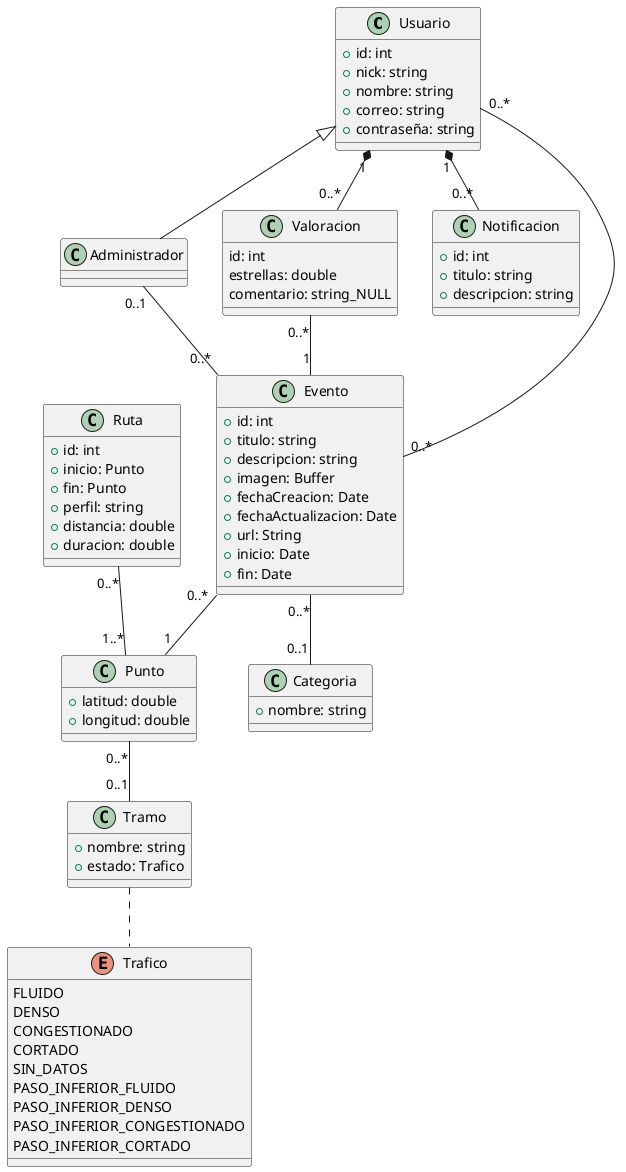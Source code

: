 @startuml Events_Valencia

class Usuario {
    + id: int
    + nick: string
    + nombre: string
    + correo: string
    + contraseña: string
}

class Administrador extends Usuario {

}

class Valoracion {
    id: int
    estrellas: double
    comentario: string_NULL
}

class Notificacion {
    + id: int
    + titulo: string
    + descripcion: string
}

class Evento {
    + id: int
    + titulo: string
    + descripcion: string 
    + imagen: Buffer
    + fechaCreacion: Date
    + fechaActualizacion: Date
    + url: String
    + inicio: Date
    + fin: Date
}

class Punto {
    + latitud: double
    + longitud: double
}

class Categoria {
    + nombre: string
}

class Tramo {
    + nombre: string
    + estado: Trafico
}

class Ruta {
    + id: int
    + inicio: Punto
    + fin: Punto
    + perfil: string
    + distancia: double
    + duracion: double
}

enum Trafico {
    FLUIDO
    DENSO
    CONGESTIONADO
    CORTADO
    SIN_DATOS
    PASO_INFERIOR_FLUIDO
    PASO_INFERIOR_DENSO
    PASO_INFERIOR_CONGESTIONADO
    PASO_INFERIOR_CORTADO
}


Usuario "1"*--"0..*" Valoracion
Valoracion "0..*"--"1" Evento
Usuario "0..*"--"0..*" Evento
Usuario "1" *-- "0..*" Notificacion
Administrador "0..1"--"0..*" Evento
Evento "0..*"--"1" Punto 
Evento "0..*"--"0..1" Categoria
Punto "0..*"--"0..1" Tramo
Tramo .. Trafico
Ruta "0..*"--"1..*" Punto


@enduml
